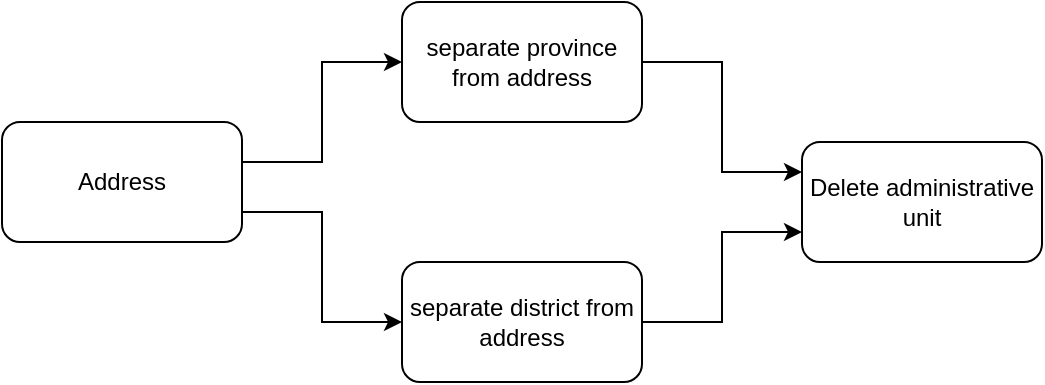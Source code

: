<mxfile version="24.6.3" type="device">
  <diagram id="C5RBs43oDa-KdzZeNtuy" name="Page-1">
    <mxGraphModel dx="794" dy="420" grid="1" gridSize="10" guides="1" tooltips="1" connect="1" arrows="1" fold="1" page="1" pageScale="1" pageWidth="827" pageHeight="1169" math="0" shadow="0">
      <root>
        <mxCell id="WIyWlLk6GJQsqaUBKTNV-0" />
        <mxCell id="WIyWlLk6GJQsqaUBKTNV-1" parent="WIyWlLk6GJQsqaUBKTNV-0" />
        <mxCell id="HRuZNAvJF1VhRXS0WSic-8" style="edgeStyle=orthogonalEdgeStyle;rounded=0;orthogonalLoop=1;jettySize=auto;html=1;entryX=0;entryY=0.25;entryDx=0;entryDy=0;" edge="1" parent="WIyWlLk6GJQsqaUBKTNV-1" source="HRuZNAvJF1VhRXS0WSic-1" target="HRuZNAvJF1VhRXS0WSic-4">
          <mxGeometry relative="1" as="geometry" />
        </mxCell>
        <mxCell id="HRuZNAvJF1VhRXS0WSic-1" value="separate province from address" style="rounded=1;whiteSpace=wrap;html=1;" vertex="1" parent="WIyWlLk6GJQsqaUBKTNV-1">
          <mxGeometry x="240" y="400" width="120" height="60" as="geometry" />
        </mxCell>
        <mxCell id="HRuZNAvJF1VhRXS0WSic-9" style="edgeStyle=orthogonalEdgeStyle;rounded=0;orthogonalLoop=1;jettySize=auto;html=1;entryX=0;entryY=0.75;entryDx=0;entryDy=0;" edge="1" parent="WIyWlLk6GJQsqaUBKTNV-1" source="HRuZNAvJF1VhRXS0WSic-3" target="HRuZNAvJF1VhRXS0WSic-4">
          <mxGeometry relative="1" as="geometry" />
        </mxCell>
        <mxCell id="HRuZNAvJF1VhRXS0WSic-3" value="separate district from address" style="rounded=1;whiteSpace=wrap;html=1;" vertex="1" parent="WIyWlLk6GJQsqaUBKTNV-1">
          <mxGeometry x="240" y="530" width="120" height="60" as="geometry" />
        </mxCell>
        <mxCell id="HRuZNAvJF1VhRXS0WSic-4" value="Delete administrative unit" style="rounded=1;whiteSpace=wrap;html=1;" vertex="1" parent="WIyWlLk6GJQsqaUBKTNV-1">
          <mxGeometry x="440" y="470" width="120" height="60" as="geometry" />
        </mxCell>
        <mxCell id="HRuZNAvJF1VhRXS0WSic-6" style="edgeStyle=orthogonalEdgeStyle;rounded=0;orthogonalLoop=1;jettySize=auto;html=1;" edge="1" parent="WIyWlLk6GJQsqaUBKTNV-1" source="HRuZNAvJF1VhRXS0WSic-5" target="HRuZNAvJF1VhRXS0WSic-1">
          <mxGeometry relative="1" as="geometry">
            <Array as="points">
              <mxPoint x="200" y="480" />
              <mxPoint x="200" y="430" />
            </Array>
          </mxGeometry>
        </mxCell>
        <mxCell id="HRuZNAvJF1VhRXS0WSic-7" style="edgeStyle=orthogonalEdgeStyle;rounded=0;orthogonalLoop=1;jettySize=auto;html=1;exitX=1;exitY=0.75;exitDx=0;exitDy=0;entryX=0;entryY=0.5;entryDx=0;entryDy=0;" edge="1" parent="WIyWlLk6GJQsqaUBKTNV-1" source="HRuZNAvJF1VhRXS0WSic-5" target="HRuZNAvJF1VhRXS0WSic-3">
          <mxGeometry relative="1" as="geometry" />
        </mxCell>
        <mxCell id="HRuZNAvJF1VhRXS0WSic-5" value="Address" style="rounded=1;whiteSpace=wrap;html=1;" vertex="1" parent="WIyWlLk6GJQsqaUBKTNV-1">
          <mxGeometry x="40" y="460" width="120" height="60" as="geometry" />
        </mxCell>
      </root>
    </mxGraphModel>
  </diagram>
</mxfile>
